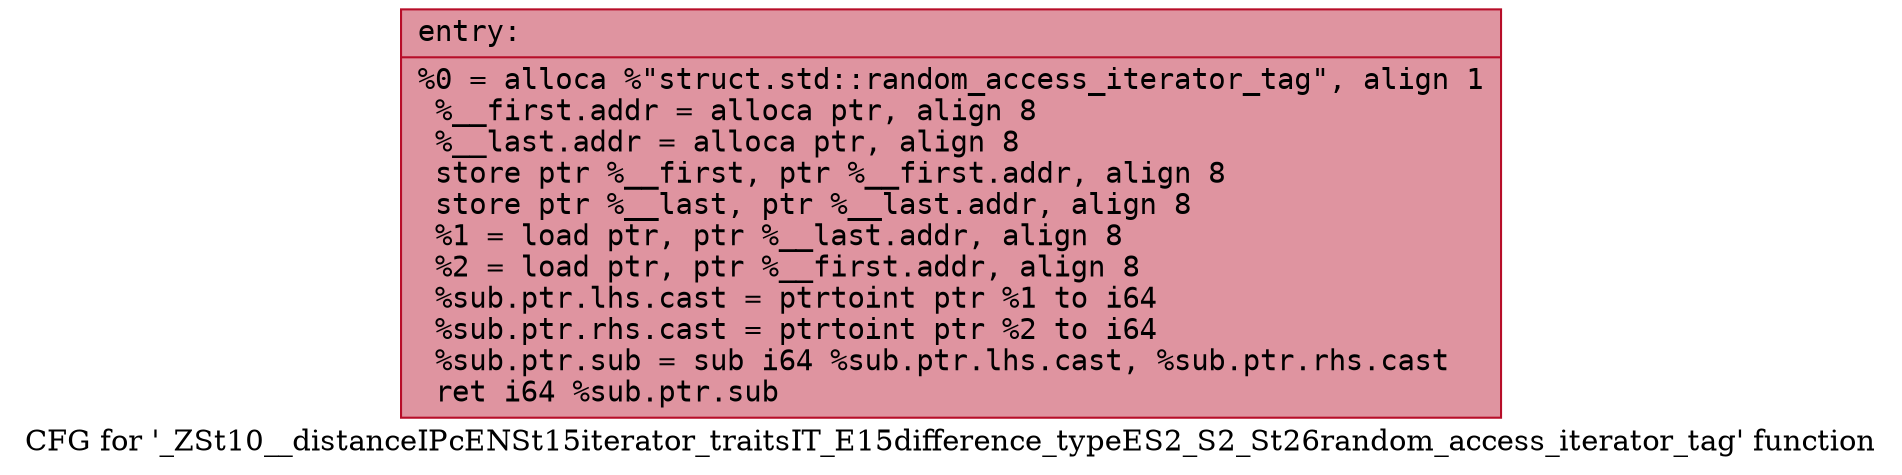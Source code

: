 digraph "CFG for '_ZSt10__distanceIPcENSt15iterator_traitsIT_E15difference_typeES2_S2_St26random_access_iterator_tag' function" {
	label="CFG for '_ZSt10__distanceIPcENSt15iterator_traitsIT_E15difference_typeES2_S2_St26random_access_iterator_tag' function";

	Node0x565047f223a0 [shape=record,color="#b70d28ff", style=filled, fillcolor="#b70d2870" fontname="Courier",label="{entry:\l|  %0 = alloca %\"struct.std::random_access_iterator_tag\", align 1\l  %__first.addr = alloca ptr, align 8\l  %__last.addr = alloca ptr, align 8\l  store ptr %__first, ptr %__first.addr, align 8\l  store ptr %__last, ptr %__last.addr, align 8\l  %1 = load ptr, ptr %__last.addr, align 8\l  %2 = load ptr, ptr %__first.addr, align 8\l  %sub.ptr.lhs.cast = ptrtoint ptr %1 to i64\l  %sub.ptr.rhs.cast = ptrtoint ptr %2 to i64\l  %sub.ptr.sub = sub i64 %sub.ptr.lhs.cast, %sub.ptr.rhs.cast\l  ret i64 %sub.ptr.sub\l}"];
}
